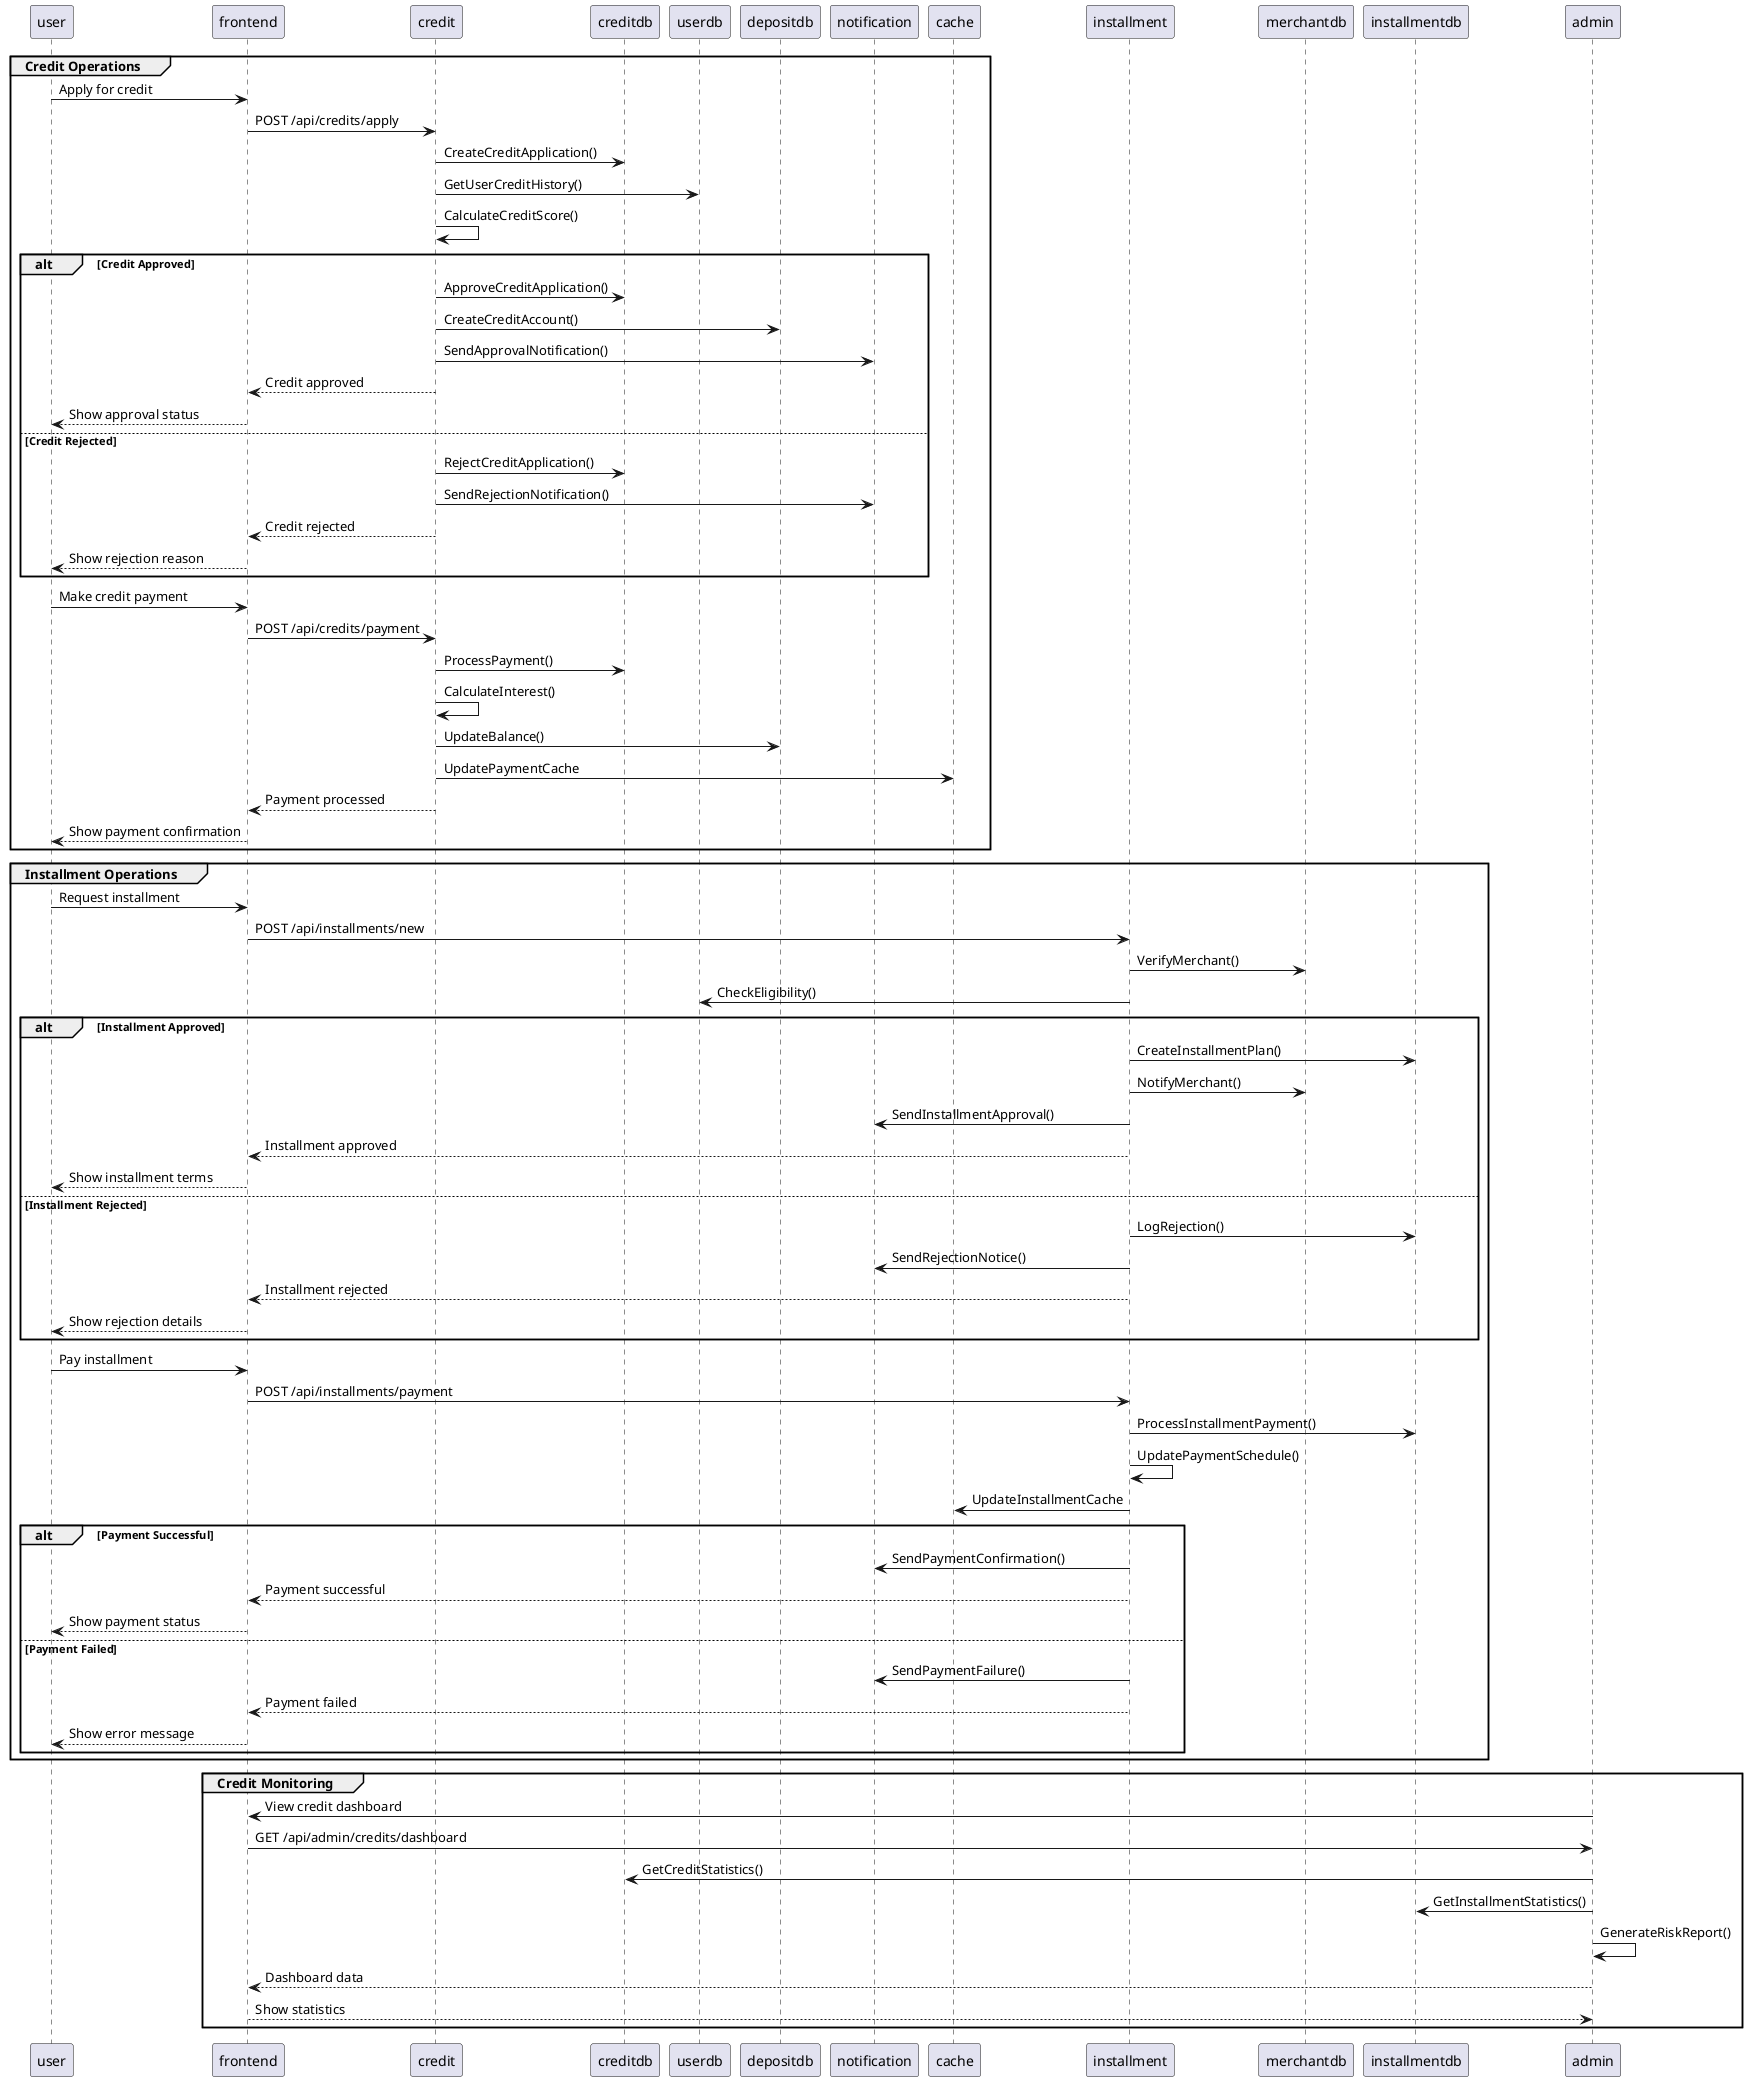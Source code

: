 @startuml Finance System Sequence Diagram

' Стили
skinparam ParticipantPadding 20
skinparam BoxPadding 10
skinparam SequenceGroupBodyBackgroundColor transparent

actor "User" as user

participant "AuthHandler" as auth
participant "DepositHandler" as deposit
participant "ExternalHandler" as external
participant "AdminHandler" as admin
database "UserDB" as userdb
database "DepositDB" as depositdb
database "EnterpriseDB" as enterprisedb
queue "Cache" as cache

' Аутентификация
group Authentication
    user -> frontend: Login request
    frontend -> auth: POST /api/auth/login
    auth -> userdb: GetUserByUsername()
    auth -> cache: Set session
    auth --> frontend: Return JWT token
    frontend --> user: Login successful
end

' Работа с депозитами
group Deposit Operations
    user -> frontend: Create deposit
    frontend -> deposit: POST /api/deposits
    deposit -> depositdb: CreateDeposit()
    deposit -> cache: Cache deposit data
    deposit --> frontend: Return deposit info
    frontend --> user: Deposit created

    user -> frontend: Transfer funds
    frontend -> deposit: POST /api/deposits/transfer
    deposit -> depositdb: GetDepositByID()
    deposit -> depositdb: CreateTransfer()
    deposit -> cache: Update cache
    deposit --> frontend: Transfer status
    frontend --> user: Transfer complete
end
@startuml Finance System Sequence Diagram

' ... existing code ...

' Кредиты
group Credit Operations
    user -> frontend: Apply for credit
    frontend -> credit: POST /api/credits/apply
    credit -> creditdb: CreateCreditApplication()
    credit -> userdb: GetUserCreditHistory()
    credit -> credit: CalculateCreditScore()
    
    alt Credit Approved
        credit -> creditdb: ApproveCreditApplication()
        credit -> depositdb: CreateCreditAccount()
        credit -> notification: SendApprovalNotification()
        credit --> frontend: Credit approved
        frontend --> user: Show approval status
    else Credit Rejected
        credit -> creditdb: RejectCreditApplication()
        credit -> notification: SendRejectionNotification()
        credit --> frontend: Credit rejected
        frontend --> user: Show rejection reason
    end

    ' Выплаты по кредиту
    user -> frontend: Make credit payment
    frontend -> credit: POST /api/credits/payment
    credit -> creditdb: ProcessPayment()
    credit -> credit: CalculateInterest()
    credit -> depositdb: UpdateBalance()
    credit -> cache: UpdatePaymentCache
    credit --> frontend: Payment processed
    frontend --> user: Show payment confirmation
end

' Рассрочка
group Installment Operations
    user -> frontend: Request installment
    frontend -> installment: POST /api/installments/new
    installment -> merchantdb: VerifyMerchant()
    installment -> userdb: CheckEligibility()
    
    alt Installment Approved
        installment -> installmentdb: CreateInstallmentPlan()
        installment -> merchantdb: NotifyMerchant()
        installment -> notification: SendInstallmentApproval()
        installment --> frontend: Installment approved
        frontend --> user: Show installment terms
    else Installment Rejected
        installment -> installmentdb: LogRejection()
        installment -> notification: SendRejectionNotice()
        installment --> frontend: Installment rejected
        frontend --> user: Show rejection details
    end

    ' Регулярные платежи по рассрочке
    user -> frontend: Pay installment
    frontend -> installment: POST /api/installments/payment
    installment -> installmentdb: ProcessInstallmentPayment()
    installment -> installment: UpdatePaymentSchedule()
    installment -> cache: UpdateInstallmentCache
    
    alt Payment Successful
        installment -> notification: SendPaymentConfirmation()
        installment --> frontend: Payment successful
        frontend --> user: Show payment status
    else Payment Failed
        installment -> notification: SendPaymentFailure()
        installment --> frontend: Payment failed
        frontend --> user: Show error message
    end
end

' Мониторинг и отчетность
group Credit Monitoring
    admin -> frontend: View credit dashboard
    frontend -> admin: GET /api/admin/credits/dashboard
    admin -> creditdb: GetCreditStatistics()
    admin -> installmentdb: GetInstallmentStatistics()
    admin -> admin: GenerateRiskReport()
    admin --> frontend: Dashboard data
    frontend --> admin: Show statistics
end

@enduml
' Зарплатный проект
group Salary Project
    user -> frontend: Create salary project
    frontend -> external: POST /api/salary-projects
    external -> enterprisedb: CreateSalaryProject()
    external --> frontend: Project created
    frontend --> user: Success

    user -> frontend: Upload documents
    frontend -> external: POST /api/salary-projects/documents
    external -> enterprisedb: UpdateSalaryProject()
    external --> frontend: Documents uploaded
    frontend --> user: Success

    user -> frontend: Submit for approval
    frontend -> admin: POST /api/admin/salary-projects/approve
    admin -> enterprisedb: UpdateProjectStatus()
    admin -> enterprisedb: CreateSalaryPayment()
    admin --> frontend: Project approved
    frontend --> user: Success
end

' Обработка ошибок
group Error Handling
    user -> frontend: Invalid request
    frontend -> deposit: POST /api/deposits
    deposit -> deposit: Validate request
    deposit --> frontend: Validation error
    frontend --> user: Show error message
end

@enduml
